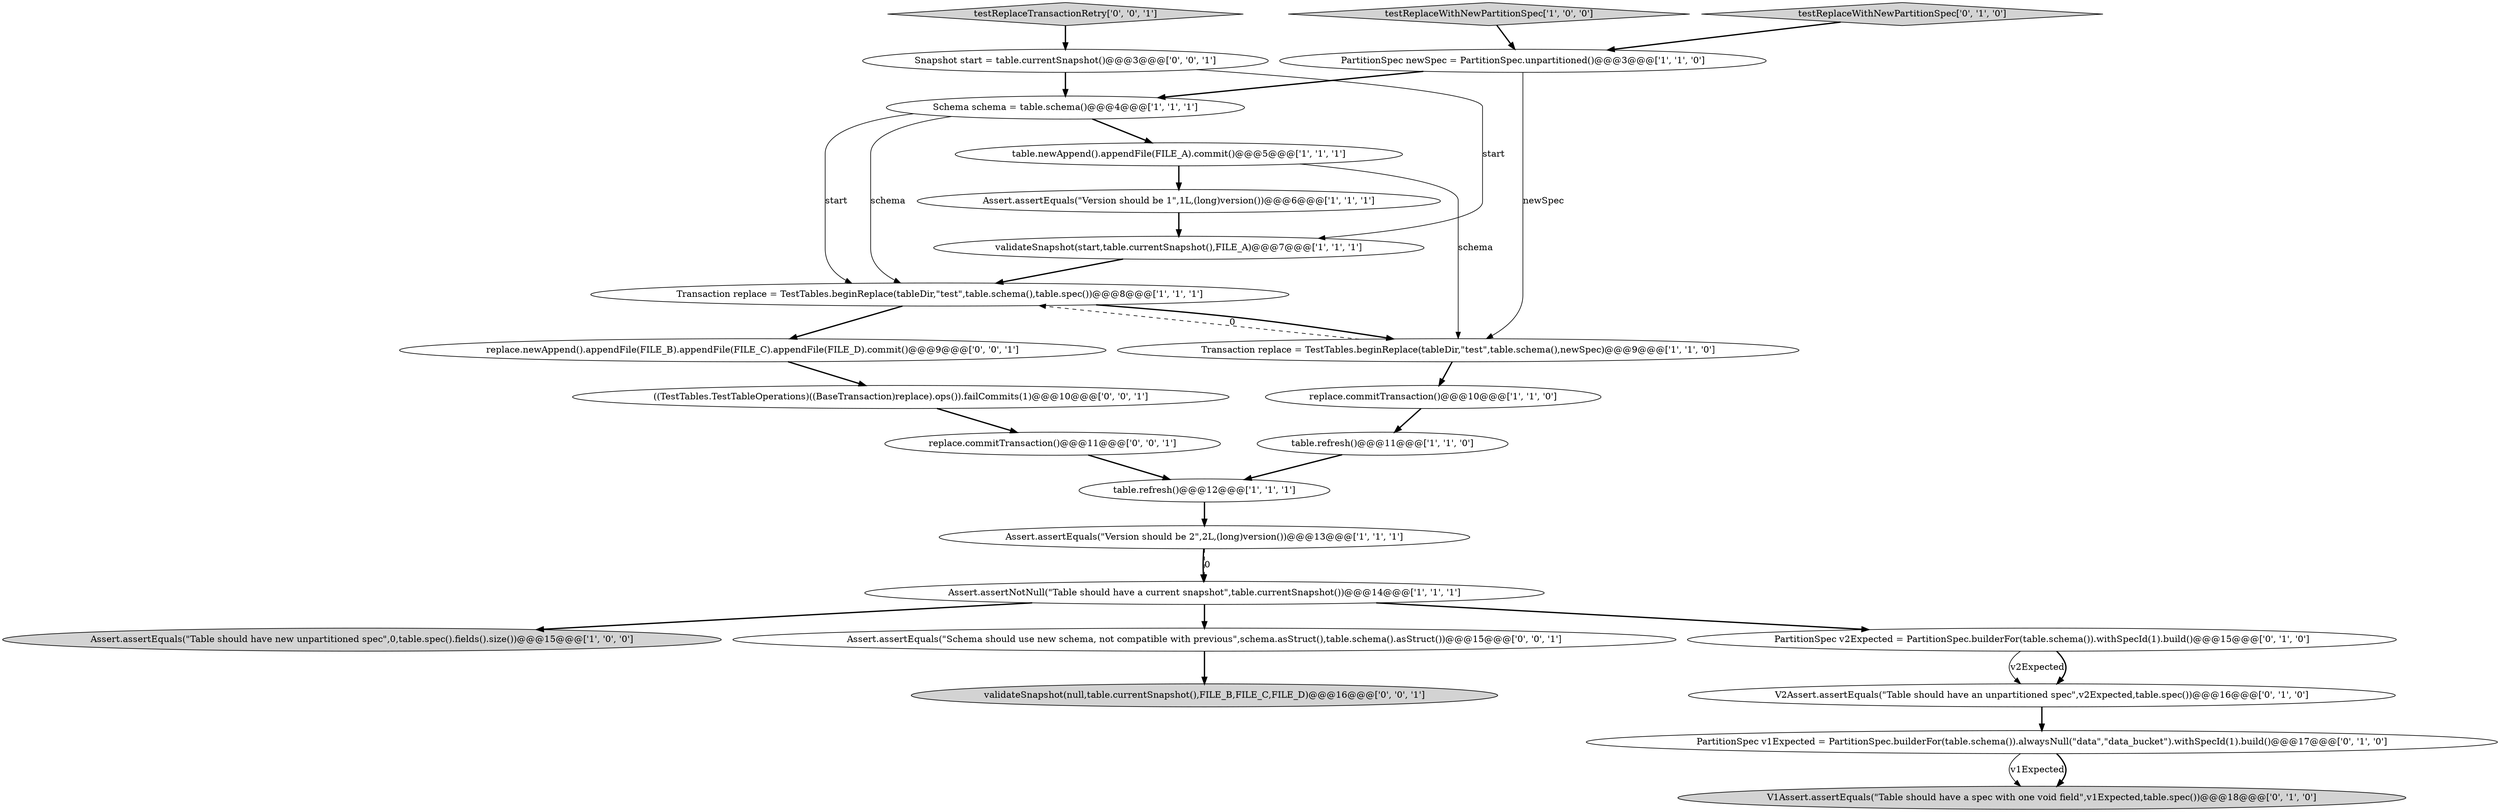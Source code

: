 digraph {
22 [style = filled, label = "Snapshot start = table.currentSnapshot()@@@3@@@['0', '0', '1']", fillcolor = white, shape = ellipse image = "AAA0AAABBB3BBB"];
8 [style = filled, label = "Schema schema = table.schema()@@@4@@@['1', '1', '1']", fillcolor = white, shape = ellipse image = "AAA0AAABBB1BBB"];
2 [style = filled, label = "table.refresh()@@@12@@@['1', '1', '1']", fillcolor = white, shape = ellipse image = "AAA0AAABBB1BBB"];
5 [style = filled, label = "Transaction replace = TestTables.beginReplace(tableDir,\"test\",table.schema(),newSpec)@@@9@@@['1', '1', '0']", fillcolor = white, shape = ellipse image = "AAA0AAABBB1BBB"];
20 [style = filled, label = "validateSnapshot(null,table.currentSnapshot(),FILE_B,FILE_C,FILE_D)@@@16@@@['0', '0', '1']", fillcolor = lightgray, shape = ellipse image = "AAA0AAABBB3BBB"];
3 [style = filled, label = "Transaction replace = TestTables.beginReplace(tableDir,\"test\",table.schema(),table.spec())@@@8@@@['1', '1', '1']", fillcolor = white, shape = ellipse image = "AAA0AAABBB1BBB"];
7 [style = filled, label = "Assert.assertEquals(\"Table should have new unpartitioned spec\",0,table.spec().fields().size())@@@15@@@['1', '0', '0']", fillcolor = lightgray, shape = ellipse image = "AAA0AAABBB1BBB"];
13 [style = filled, label = "Assert.assertEquals(\"Version should be 2\",2L,(long)version())@@@13@@@['1', '1', '1']", fillcolor = white, shape = ellipse image = "AAA0AAABBB1BBB"];
19 [style = filled, label = "((TestTables.TestTableOperations)((BaseTransaction)replace).ops()).failCommits(1)@@@10@@@['0', '0', '1']", fillcolor = white, shape = ellipse image = "AAA0AAABBB3BBB"];
0 [style = filled, label = "table.refresh()@@@11@@@['1', '1', '0']", fillcolor = white, shape = ellipse image = "AAA0AAABBB1BBB"];
23 [style = filled, label = "Assert.assertEquals(\"Schema should use new schema, not compatible with previous\",schema.asStruct(),table.schema().asStruct())@@@15@@@['0', '0', '1']", fillcolor = white, shape = ellipse image = "AAA0AAABBB3BBB"];
10 [style = filled, label = "replace.commitTransaction()@@@10@@@['1', '1', '0']", fillcolor = white, shape = ellipse image = "AAA0AAABBB1BBB"];
17 [style = filled, label = "PartitionSpec v2Expected = PartitionSpec.builderFor(table.schema()).withSpecId(1).build()@@@15@@@['0', '1', '0']", fillcolor = white, shape = ellipse image = "AAA0AAABBB2BBB"];
12 [style = filled, label = "validateSnapshot(start,table.currentSnapshot(),FILE_A)@@@7@@@['1', '1', '1']", fillcolor = white, shape = ellipse image = "AAA0AAABBB1BBB"];
21 [style = filled, label = "replace.commitTransaction()@@@11@@@['0', '0', '1']", fillcolor = white, shape = ellipse image = "AAA0AAABBB3BBB"];
6 [style = filled, label = "Assert.assertNotNull(\"Table should have a current snapshot\",table.currentSnapshot())@@@14@@@['1', '1', '1']", fillcolor = white, shape = ellipse image = "AAA0AAABBB1BBB"];
18 [style = filled, label = "PartitionSpec v1Expected = PartitionSpec.builderFor(table.schema()).alwaysNull(\"data\",\"data_bucket\").withSpecId(1).build()@@@17@@@['0', '1', '0']", fillcolor = white, shape = ellipse image = "AAA1AAABBB2BBB"];
15 [style = filled, label = "testReplaceWithNewPartitionSpec['0', '1', '0']", fillcolor = lightgray, shape = diamond image = "AAA0AAABBB2BBB"];
14 [style = filled, label = "V2Assert.assertEquals(\"Table should have an unpartitioned spec\",v2Expected,table.spec())@@@16@@@['0', '1', '0']", fillcolor = white, shape = ellipse image = "AAA1AAABBB2BBB"];
11 [style = filled, label = "PartitionSpec newSpec = PartitionSpec.unpartitioned()@@@3@@@['1', '1', '0']", fillcolor = white, shape = ellipse image = "AAA0AAABBB1BBB"];
25 [style = filled, label = "testReplaceTransactionRetry['0', '0', '1']", fillcolor = lightgray, shape = diamond image = "AAA0AAABBB3BBB"];
1 [style = filled, label = "Assert.assertEquals(\"Version should be 1\",1L,(long)version())@@@6@@@['1', '1', '1']", fillcolor = white, shape = ellipse image = "AAA0AAABBB1BBB"];
24 [style = filled, label = "replace.newAppend().appendFile(FILE_B).appendFile(FILE_C).appendFile(FILE_D).commit()@@@9@@@['0', '0', '1']", fillcolor = white, shape = ellipse image = "AAA0AAABBB3BBB"];
9 [style = filled, label = "table.newAppend().appendFile(FILE_A).commit()@@@5@@@['1', '1', '1']", fillcolor = white, shape = ellipse image = "AAA0AAABBB1BBB"];
4 [style = filled, label = "testReplaceWithNewPartitionSpec['1', '0', '0']", fillcolor = lightgray, shape = diamond image = "AAA0AAABBB1BBB"];
16 [style = filled, label = "V1Assert.assertEquals(\"Table should have a spec with one void field\",v1Expected,table.spec())@@@18@@@['0', '1', '0']", fillcolor = lightgray, shape = ellipse image = "AAA1AAABBB2BBB"];
3->24 [style = bold, label=""];
17->14 [style = solid, label="v2Expected"];
8->9 [style = bold, label=""];
22->8 [style = bold, label=""];
5->3 [style = dashed, label="0"];
14->18 [style = bold, label=""];
8->3 [style = solid, label="start"];
2->13 [style = bold, label=""];
1->12 [style = bold, label=""];
18->16 [style = solid, label="v1Expected"];
4->11 [style = bold, label=""];
13->6 [style = bold, label=""];
6->17 [style = bold, label=""];
17->14 [style = bold, label=""];
5->10 [style = bold, label=""];
3->5 [style = bold, label=""];
8->3 [style = solid, label="schema"];
21->2 [style = bold, label=""];
19->21 [style = bold, label=""];
22->12 [style = solid, label="start"];
15->11 [style = bold, label=""];
11->8 [style = bold, label=""];
12->3 [style = bold, label=""];
23->20 [style = bold, label=""];
18->16 [style = bold, label=""];
11->5 [style = solid, label="newSpec"];
24->19 [style = bold, label=""];
9->5 [style = solid, label="schema"];
0->2 [style = bold, label=""];
6->7 [style = bold, label=""];
6->23 [style = bold, label=""];
25->22 [style = bold, label=""];
9->1 [style = bold, label=""];
10->0 [style = bold, label=""];
13->6 [style = dashed, label="0"];
}

